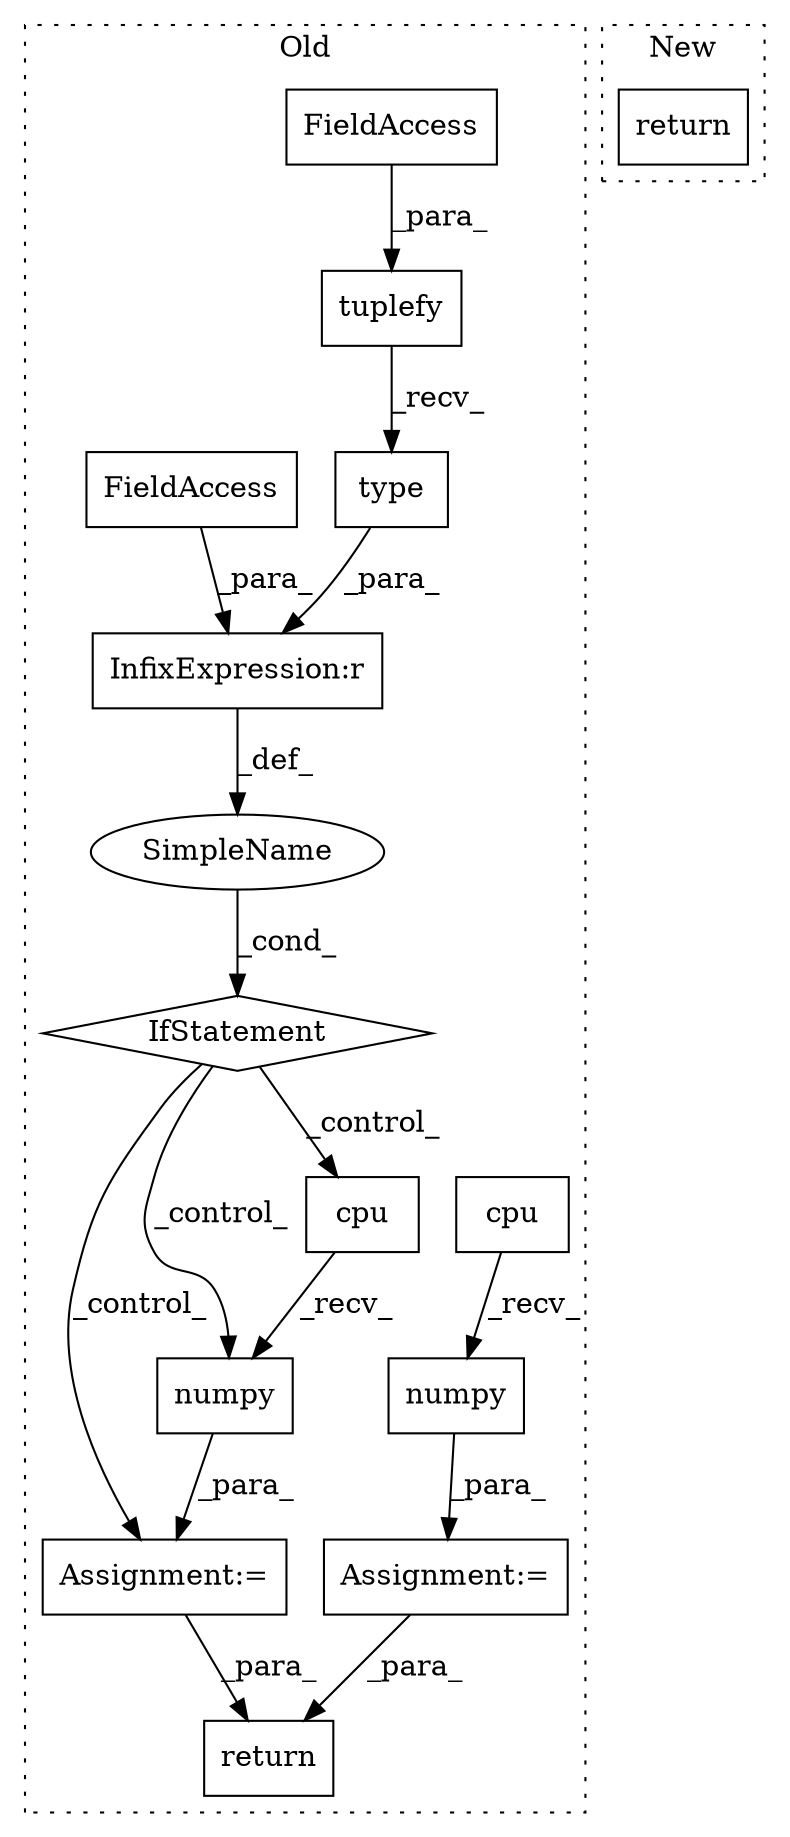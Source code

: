 digraph G {
subgraph cluster0 {
1 [label="cpu" a="32" s="9247" l="5" shape="box"];
3 [label="Assignment:=" a="7" s="9242" l="1" shape="box"];
4 [label="return" a="41" s="9272" l="7" shape="box"];
5 [label="Assignment:=" a="7" s="9168" l="1" shape="box"];
6 [label="numpy" a="32" s="9253" l="7" shape="box"];
7 [label="IfStatement" a="25" s="9111,9153" l="4,2" shape="diamond"];
8 [label="SimpleName" a="42" s="" l="" shape="ellipse"];
9 [label="InfixExpression:r" a="27" s="9136" l="4" shape="box"];
10 [label="numpy" a="32" s="9179" l="7" shape="box"];
11 [label="cpu" a="32" s="9173" l="5" shape="box"];
12 [label="type" a="32" s="9130" l="6" shape="box"];
13 [label="tuplefy" a="32" s="9115,9128" l="8,1" shape="box"];
14 [label="FieldAccess" a="22" s="9123" l="5" shape="box"];
15 [label="FieldAccess" a="22" s="9140" l="13" shape="box"];
label = "Old";
style="dotted";
}
subgraph cluster1 {
2 [label="return" a="41" s="3702" l="7" shape="box"];
label = "New";
style="dotted";
}
1 -> 6 [label="_recv_"];
3 -> 4 [label="_para_"];
5 -> 4 [label="_para_"];
6 -> 3 [label="_para_"];
7 -> 10 [label="_control_"];
7 -> 5 [label="_control_"];
7 -> 11 [label="_control_"];
8 -> 7 [label="_cond_"];
9 -> 8 [label="_def_"];
10 -> 5 [label="_para_"];
11 -> 10 [label="_recv_"];
12 -> 9 [label="_para_"];
13 -> 12 [label="_recv_"];
14 -> 13 [label="_para_"];
15 -> 9 [label="_para_"];
}